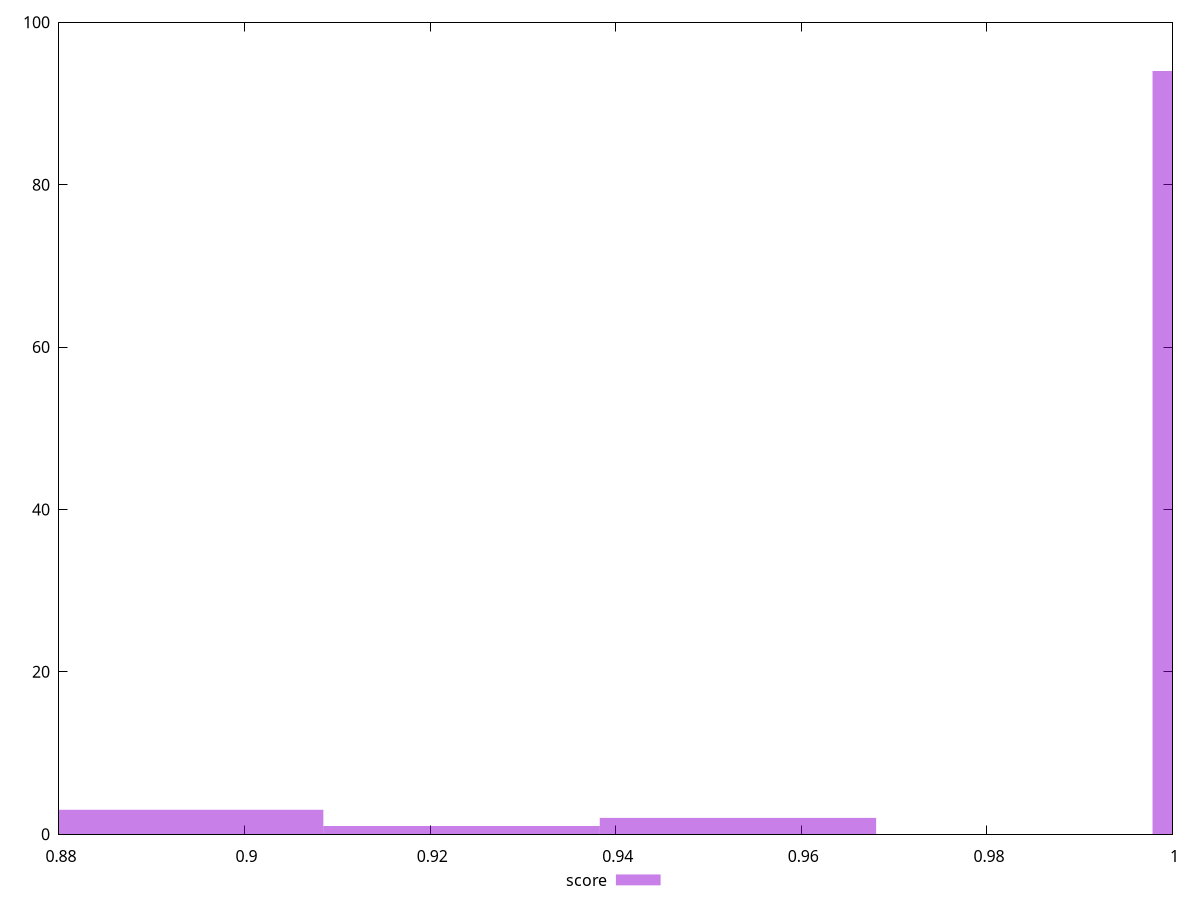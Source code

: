 reset

$score <<EOF
1.0127418807895 94
0.9531688289783529 2
0.8935957771672058 3
0.9233823030727794 1
EOF

set key outside below
set boxwidth 0.029786525905573527
set xrange [0.88:1]
set yrange [0:100]
set trange [0:100]
set style fill transparent solid 0.5 noborder
set terminal svg size 640, 490 enhanced background rgb 'white'
set output "report_00019_2021-02-10T18-14-37.922Z//unminified-javascript/samples/pages/score/histogram.svg"

plot $score title "score" with boxes

reset
